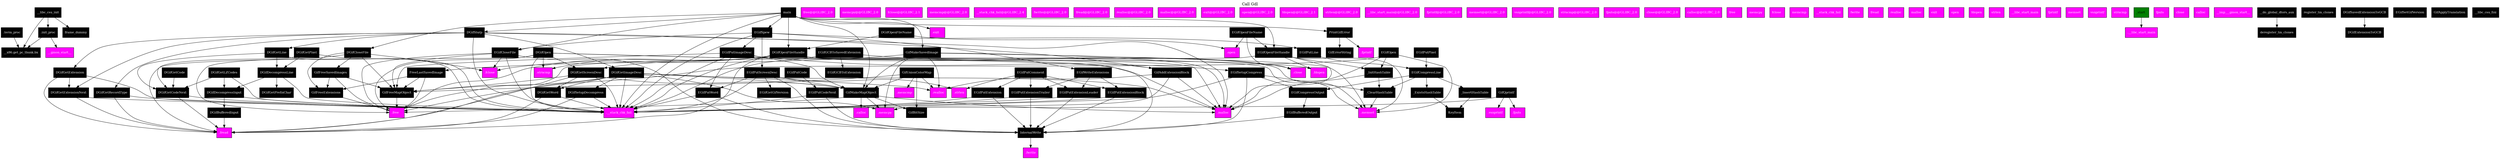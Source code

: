 digraph GRAPH_0 {

  // Generated by Graph::Easy 0.76 at Thu Aug  6 16:55:23 2020

  edge [ arrowhead=normal ];
  graph [ label="Call Gdl", labelloc=top ];
  node [
    fillcolor=white,
    fontsize=11,
    shape=box,
    style=filled ];

  0 [ color="#000000", fillcolor="#000000", fontcolor="#ffffff", label=".init_proc\l" ]
  1 [ color="#000000", fillcolor="#ff00ff", fontcolor="#ffffff", label=".free\l" ]
  10 [ color="#000000", fillcolor="#ff00ff", fontcolor="#ffffff", label=".exit\l" ]
  100 [ color="#000000", fillcolor="#000000", fontcolor="#ffffff", label=".term_proc\l" ]
  101 [ color="#000000", fillcolor="#ff00ff", fontcolor="#ffffff", label="free@@GLIBC_2.0\l" ]
  102 [ color="#000000", fillcolor="#ff00ff", fontcolor="#ffffff", label="memcpy@@GLIBC_2.0\l" ]
  103 [ color="#000000", fillcolor="#ff00ff", fontcolor="#ffffff", label="fclose@@GLIBC_2.1\l" ]
  104 [ color="#000000", fillcolor="#ff00ff", fontcolor="#ffffff", label="memcmp@@GLIBC_2.0\l" ]
  105 [ color="#000000", fillcolor="#ff00ff", fontcolor="#ffffff", label="__stack_chk_fail@@GLIBC_2.4\l" ]
  106 [ color="#000000", fillcolor="#ff00ff", fontcolor="#ffffff", label="fwrite@@GLIBC_2.0\l" ]
  107 [ color="#000000", fillcolor="#ff00ff", fontcolor="#ffffff", label="fread@@GLIBC_2.0\l" ]
  108 [ color="#000000", fillcolor="#ff00ff", fontcolor="#ffffff", label="realloc@@GLIBC_2.0\l" ]
  109 [ color="#000000", fillcolor="#ff00ff", fontcolor="#ffffff", label="malloc@@GLIBC_2.0\l" ]
  11 [ color="#000000", fillcolor="#ff00ff", fontcolor="#ffffff", label=".open\l" ]
  110 [ color="#000000", fillcolor="#ff00ff", fontcolor="#ffffff", label="exit@@GLIBC_2.0\l" ]
  111 [ color="#000000", fillcolor="#ff00ff", fontcolor="#ffffff", label="open@@GLIBC_2.0\l" ]
  112 [ color="#000000", fillcolor="#ff00ff", fontcolor="#ffffff", label="fdopen@@GLIBC_2.1\l" ]
  113 [ color="#000000", fillcolor="#ff00ff", fontcolor="#ffffff", label="strlen@@GLIBC_2.0\l" ]
  114 [ color="#000000", fillcolor="#ff00ff", fontcolor="#ffffff", label="__libc_start_main@@GLIBC_2.0\l" ]
  115 [ color="#000000", fillcolor="#ff00ff", fontcolor="#ffffff", label="fprintf@@GLIBC_2.0\l" ]
  116 [ color="#000000", fillcolor="#ff00ff", fontcolor="#ffffff", label="memset@@GLIBC_2.0\l" ]
  117 [ color="#000000", fillcolor="#ff00ff", fontcolor="#ffffff", label="vsnprintf@@GLIBC_2.0\l" ]
  118 [ color="#000000", fillcolor="#ff00ff", fontcolor="#ffffff", label="strncmp@@GLIBC_2.0\l" ]
  119 [ color="#000000", fillcolor="#ff00ff", fontcolor="#ffffff", label="fputs@@GLIBC_2.0\l" ]
  12 [ color="#000000", fillcolor="#ff00ff", fontcolor="#ffffff", label=".fdopen\l" ]
  120 [ color="#000000", fillcolor="#ff00ff", fontcolor="#ffffff", label="close@@GLIBC_2.0\l" ]
  121 [ color="#000000", fillcolor="#ff00ff", fontcolor="#ffffff", label="calloc@@GLIBC_2.0\l" ]
  122 [ color="#000000", fillcolor="#ff00ff", fontcolor="#ffffff", label="free\l" ]
  123 [ color="#000000", fillcolor="#ff00ff", fontcolor="#ffffff", label="memcpy\l" ]
  124 [ color="#000000", fillcolor="#ff00ff", fontcolor="#ffffff", label="fclose\l" ]
  125 [ color="#000000", fillcolor="#ff00ff", fontcolor="#ffffff", label="memcmp\l" ]
  126 [ color="#000000", fillcolor="#ff00ff", fontcolor="#ffffff", label="__stack_chk_fail\l" ]
  127 [ color="#000000", fillcolor="#ff00ff", fontcolor="#ffffff", label="fwrite\l" ]
  128 [ color="#000000", fillcolor="#ff00ff", fontcolor="#ffffff", label="fread\l" ]
  129 [ color="#000000", fillcolor="#ff00ff", fontcolor="#ffffff", label="realloc\l" ]
  13 [ color="#000000", fillcolor="#ff00ff", fontcolor="#ffffff", label=".strlen\l" ]
  130 [ color="#000000", fillcolor="#ff00ff", fontcolor="#ffffff", label="malloc\l" ]
  131 [ color="#000000", fillcolor="#ff00ff", fontcolor="#ffffff", label="exit\l" ]
  132 [ color="#000000", fillcolor="#ff00ff", fontcolor="#ffffff", label="open\l" ]
  133 [ color="#000000", fillcolor="#ff00ff", fontcolor="#ffffff", label="fdopen\l" ]
  134 [ color="#000000", fillcolor="#ff00ff", fontcolor="#ffffff", label="strlen\l" ]
  135 [ color="#000000", fillcolor="#ff00ff", fontcolor="#ffffff", label="__libc_start_main\l" ]
  136 [ color="#000000", fillcolor="#ff00ff", fontcolor="#ffffff", label="fprintf\l" ]
  137 [ color="#000000", fillcolor="#ff00ff", fontcolor="#ffffff", label="memset\l" ]
  138 [ color="#000000", fillcolor="#ff00ff", fontcolor="#ffffff", label="vsnprintf\l" ]
  139 [ color="#000000", fillcolor="#ff00ff", fontcolor="#ffffff", label="strncmp\l" ]
  14 [ color="#000000", fillcolor="#ff00ff", fontcolor="#ffffff", label=".__libc_start_main\l" ]
  140 [ color="#000000", fillcolor="#ff00ff", fontcolor="#ffffff", label="fputs\l" ]
  141 [ color="#000000", fillcolor="#ff00ff", fontcolor="#ffffff", label="close\l" ]
  142 [ color="#000000", fillcolor="#ff00ff", fontcolor="#ffffff", label="calloc\l" ]
  143 [ color="#000000", fillcolor="#ff00ff", fontcolor="#ffffff", label="__imp___gmon_start__\l" ]
  15 [ color="#000000", fillcolor="#ff00ff", fontcolor="#ffffff", label=".fprintf\l" ]
  16 [ color="#000000", fillcolor="#ff00ff", fontcolor="#ffffff", label=".memset\l" ]
  17 [ color="#000000", fillcolor="#ff00ff", fontcolor="#ffffff", label=".vsnprintf\l" ]
  18 [ color="#000000", fillcolor="#ff00ff", fontcolor="#ffffff", label=".strncmp\l" ]
  19 [ color="#000000", fillcolor="#ff00ff", fontcolor="#ffffff", label=".fputs\l" ]
  2 [ color="#000000", fillcolor="#ff00ff", fontcolor="#ffffff", label=".memcpy\l" ]
  20 [ color="#000000", fillcolor="#ff00ff", fontcolor="#ffffff", label=".close\l" ]
  21 [ color="#000000", fillcolor="#ff00ff", fontcolor="#ffffff", label=".calloc\l" ]
  22 [ color="#000000", fillcolor="#ff00ff", fontcolor="#ffffff", label="__gmon_start__\l" ]
  23 [ color="#000000", fillcolor="#008000", label="_start\l" ]
  24 [ color="#000000", fillcolor="#000000", fontcolor="#ffffff", label="__x86.get_pc_thunk.bx\l" ]
  25 [ color="#000000", fillcolor="#000000", fontcolor="#ffffff", label="deregister_tm_clones\l" ]
  26 [ color="#000000", fillcolor="#000000", fontcolor="#ffffff", label="register_tm_clones\l" ]
  27 [ color="#000000", fillcolor="#000000", fontcolor="#ffffff", label="__do_global_dtors_aux\l" ]
  28 [ color="#000000", fillcolor="#000000", fontcolor="#ffffff", label="frame_dummy\l" ]
  29 [ color="#000000", fillcolor="#000000", fontcolor="#ffffff", label="main\l" ]
  3 [ color="#000000", fillcolor="#ff00ff", fontcolor="#ffffff", label=".fclose\l" ]
  30 [ color="#000000", fillcolor="#000000", fontcolor="#ffffff", label="GifQprintf\l" ]
  31 [ color="#000000", fillcolor="#000000", fontcolor="#ffffff", label="PrintGifError\l" ]
  32 [ color="#000000", fillcolor="#000000", fontcolor="#ffffff", label="DGifOpenFileName\l" ]
  33 [ color="#000000", fillcolor="#000000", fontcolor="#ffffff", label="DGifOpenFileHandle\l" ]
  34 [ color="#000000", fillcolor="#000000", fontcolor="#ffffff", label="DGifOpen\l" ]
  35 [ color="#000000", fillcolor="#000000", fontcolor="#ffffff", label="DGifGetScreenDesc\l" ]
  36 [ color="#000000", fillcolor="#000000", fontcolor="#ffffff", label="DGifGetRecordType\l" ]
  37 [ color="#000000", fillcolor="#000000", fontcolor="#ffffff", label="DGifGetImageDesc\l" ]
  38 [ color="#000000", fillcolor="#000000", fontcolor="#ffffff", label="DGifGetLine\l" ]
  39 [ color="#000000", fillcolor="#000000", fontcolor="#ffffff", label="DGifGetPixel\l" ]
  4 [ color="#000000", fillcolor="#ff00ff", fontcolor="#ffffff", label=".memcmp\l" ]
  40 [ color="#000000", fillcolor="#000000", fontcolor="#ffffff", label="DGifGetExtension\l" ]
  41 [ color="#000000", fillcolor="#000000", fontcolor="#ffffff", label="DGifGetExtensionNext\l" ]
  42 [ color="#000000", fillcolor="#000000", fontcolor="#ffffff", label="DGifExtensionToGCB\l" ]
  43 [ color="#000000", fillcolor="#000000", fontcolor="#ffffff", label="DGifSavedExtensionToGCB\l" ]
  44 [ color="#000000", fillcolor="#000000", fontcolor="#ffffff", label="DGifCloseFile\l" ]
  45 [ color="#000000", fillcolor="#000000", fontcolor="#ffffff", label="DGifGetWord\l" ]
  46 [ color="#000000", fillcolor="#000000", fontcolor="#ffffff", label="DGifGetCode\l" ]
  47 [ color="#000000", fillcolor="#000000", fontcolor="#ffffff", label="DGifGetCodeNext\l" ]
  48 [ color="#000000", fillcolor="#000000", fontcolor="#ffffff", label="DGifSetupDecompress\l" ]
  49 [ color="#000000", fillcolor="#000000", fontcolor="#ffffff", label="DGifDecompressLine\l" ]
  5 [ color="#000000", fillcolor="#ff00ff", fontcolor="#ffffff", label=".__stack_chk_fail\l" ]
  50 [ color="#000000", fillcolor="#000000", fontcolor="#ffffff", label="DGifGetPrefixChar\l" ]
  51 [ color="#000000", fillcolor="#000000", fontcolor="#ffffff", label="DGifGetLZCodes\l" ]
  52 [ color="#000000", fillcolor="#000000", fontcolor="#ffffff", label="DGifDecompressInput\l" ]
  53 [ color="#000000", fillcolor="#000000", fontcolor="#ffffff", label="DGifBufferedInput\l" ]
  54 [ color="#000000", fillcolor="#000000", fontcolor="#ffffff", label="DGifSlurp\l" ]
  55 [ color="#000000", fillcolor="#000000", fontcolor="#ffffff", label="EGifOpenFileName\l" ]
  56 [ color="#000000", fillcolor="#000000", fontcolor="#ffffff", label="EGifOpenFileHandle\l" ]
  57 [ color="#000000", fillcolor="#000000", fontcolor="#ffffff", label="EGifOpen\l" ]
  58 [ color="#000000", fillcolor="#000000", fontcolor="#ffffff", label="EGifGetGifVersion\l" ]
  59 [ color="#000000", fillcolor="#000000", fontcolor="#ffffff", label="EGifSetGifVersion\l" ]
  6 [ color="#000000", fillcolor="#ff00ff", fontcolor="#ffffff", label=".fwrite\l" ]
  60 [ color="#000000", fillcolor="#000000", fontcolor="#ffffff", label="InternalWrite\l" ]
  61 [ color="#000000", fillcolor="#000000", fontcolor="#ffffff", label="EGifPutScreenDesc\l" ]
  62 [ color="#000000", fillcolor="#000000", fontcolor="#ffffff", label="EGifPutImageDesc\l" ]
  63 [ color="#000000", fillcolor="#000000", fontcolor="#ffffff", label="EGifPutLine\l" ]
  64 [ color="#000000", fillcolor="#000000", fontcolor="#ffffff", label="EGifPutPixel\l" ]
  65 [ color="#000000", fillcolor="#000000", fontcolor="#ffffff", label="EGifPutComment\l" ]
  66 [ color="#000000", fillcolor="#000000", fontcolor="#ffffff", label="EGifPutExtensionLeader\l" ]
  67 [ color="#000000", fillcolor="#000000", fontcolor="#ffffff", label="EGifPutExtensionBlock\l" ]
  68 [ color="#000000", fillcolor="#000000", fontcolor="#ffffff", label="EGifPutExtensionTrailer\l" ]
  69 [ color="#000000", fillcolor="#000000", fontcolor="#ffffff", label="EGifPutExtension\l" ]
  7 [ color="#000000", fillcolor="#ff00ff", fontcolor="#ffffff", label=".fread\l" ]
  70 [ color="#000000", fillcolor="#000000", fontcolor="#ffffff", label="EGifGCBToExtension\l" ]
  71 [ color="#000000", fillcolor="#000000", fontcolor="#ffffff", label="EGifGCBToSavedExtension\l" ]
  72 [ color="#000000", fillcolor="#000000", fontcolor="#ffffff", label="EGifPutCode\l" ]
  73 [ color="#000000", fillcolor="#000000", fontcolor="#ffffff", label="EGifPutCodeNext\l" ]
  74 [ color="#000000", fillcolor="#000000", fontcolor="#ffffff", label="EGifCloseFile\l" ]
  75 [ color="#000000", fillcolor="#000000", fontcolor="#ffffff", label="EGifPutWord\l" ]
  76 [ color="#000000", fillcolor="#000000", fontcolor="#ffffff", label="EGifSetupCompress\l" ]
  77 [ color="#000000", fillcolor="#000000", fontcolor="#ffffff", label="EGifCompressLine\l" ]
  78 [ color="#000000", fillcolor="#000000", fontcolor="#ffffff", label="EGifCompressOutput\l" ]
  79 [ color="#000000", fillcolor="#000000", fontcolor="#ffffff", label="EGifBufferedOutput\l" ]
  8 [ color="#000000", fillcolor="#ff00ff", fontcolor="#ffffff", label=".realloc\l" ]
  80 [ color="#000000", fillcolor="#000000", fontcolor="#ffffff", label="EGifWriteExtensions\l" ]
  81 [ color="#000000", fillcolor="#000000", fontcolor="#ffffff", label="EGifSpew\l" ]
  82 [ color="#000000", fillcolor="#000000", fontcolor="#ffffff", label="_InitHashTable\l" ]
  83 [ color="#000000", fillcolor="#000000", fontcolor="#ffffff", label="_ClearHashTable\l" ]
  84 [ color="#000000", fillcolor="#000000", fontcolor="#ffffff", label="_InsertHashTable\l" ]
  85 [ color="#000000", fillcolor="#000000", fontcolor="#ffffff", label="_ExistsHashTable\l" ]
  86 [ color="#000000", fillcolor="#000000", fontcolor="#ffffff", label="KeyItem\l" ]
  87 [ color="#000000", fillcolor="#000000", fontcolor="#ffffff", label="GifBitSize\l" ]
  88 [ color="#000000", fillcolor="#000000", fontcolor="#ffffff", label="GifMakeMapObject\l" ]
  89 [ color="#000000", fillcolor="#000000", fontcolor="#ffffff", label="GifFreeMapObject\l" ]
  9 [ color="#000000", fillcolor="#ff00ff", fontcolor="#ffffff", label=".malloc\l" ]
  90 [ color="#000000", fillcolor="#000000", fontcolor="#ffffff", label="GifUnionColorMap\l" ]
  91 [ color="#000000", fillcolor="#000000", fontcolor="#ffffff", label="GifApplyTranslation\l" ]
  92 [ color="#000000", fillcolor="#000000", fontcolor="#ffffff", label="GifAddExtensionBlock\l" ]
  93 [ color="#000000", fillcolor="#000000", fontcolor="#ffffff", label="GifFreeExtensions\l" ]
  94 [ color="#000000", fillcolor="#000000", fontcolor="#ffffff", label="FreeLastSavedImage\l" ]
  95 [ color="#000000", fillcolor="#000000", fontcolor="#ffffff", label="GifMakeSavedImage\l" ]
  96 [ color="#000000", fillcolor="#000000", fontcolor="#ffffff", label="GifFreeSavedImages\l" ]
  97 [ color="#000000", fillcolor="#000000", fontcolor="#ffffff", label="GifErrorString\l" ]
  98 [ color="#000000", fillcolor="#000000", fontcolor="#ffffff", label="__libc_csu_init\l" ]
  99 [ color="#000000", fillcolor="#000000", fontcolor="#ffffff", label="__libc_csu_fini\l" ]

  0 -> 24 [ color="#000000" ]
  0 -> 22 [ color="#000000" ]
  23 -> 14 [ color="#000000" ]
  27 -> 25 [ color="#000000" ]
  29 -> 95 [ color="#000000" ]
  29 -> 88 [ color="#000000" ]
  29 -> 81 [ color="#000000" ]
  29 -> 74 [ color="#000000" ]
  29 -> 56 [ color="#000000" ]
  29 -> 54 [ color="#000000" ]
  29 -> 5 [ color="#000000" ]
  29 -> 44 [ color="#000000" ]
  29 -> 33 [ color="#000000" ]
  29 -> 31 [ color="#000000" ]
  29 -> 10 [ color="#000000" ]
  30 -> 5 [ color="#000000" ]
  30 -> 19 [ color="#000000" ]
  30 -> 17 [ color="#000000" ]
  31 -> 97 [ color="#000000" ]
  31 -> 15 [ color="#000000" ]
  32 -> 33 [ color="#000000" ]
  32 -> 11 [ color="#000000" ]
  33 -> 9 [ color="#000000" ]
  33 -> 7 [ color="#000000" ]
  33 -> 5 [ color="#000000" ]
  33 -> 35 [ color="#000000" ]
  33 -> 3 [ color="#000000" ]
  33 -> 20 [ color="#000000" ]
  33 -> 18 [ color="#000000" ]
  33 -> 16 [ color="#000000" ]
  33 -> 12 [ color="#000000" ]
  33 -> 1 [ color="#000000" ]
  34 -> 9 [ color="#000000" ]
  34 -> 7 [ color="#000000" ]
  34 -> 5 [ color="#000000" ]
  34 -> 35 [ color="#000000" ]
  34 -> 18 [ color="#000000" ]
  34 -> 16 [ color="#000000" ]
  34 -> 1 [ color="#000000" ]
  35 -> 89 [ color="#000000" ]
  35 -> 88 [ color="#000000" ]
  35 -> 7 [ color="#000000" ]
  35 -> 5 [ color="#000000" ]
  35 -> 45 [ color="#000000" ]
  36 -> 7 [ color="#000000" ]
  36 -> 5 [ color="#000000" ]
  37 -> 9 [ color="#000000" ]
  37 -> 89 [ color="#000000" ]
  37 -> 88 [ color="#000000" ]
  37 -> 8 [ color="#000000" ]
  37 -> 7 [ color="#000000" ]
  37 -> 5 [ color="#000000" ]
  37 -> 48 [ color="#000000" ]
  37 -> 45 [ color="#000000" ]
  37 -> 2 [ color="#000000" ]
  38 -> 5 [ color="#000000" ]
  38 -> 49 [ color="#000000" ]
  38 -> 47 [ color="#000000" ]
  39 -> 5 [ color="#000000" ]
  39 -> 49 [ color="#000000" ]
  39 -> 47 [ color="#000000" ]
  40 -> 7 [ color="#000000" ]
  40 -> 5 [ color="#000000" ]
  40 -> 41 [ color="#000000" ]
  41 -> 7 [ color="#000000" ]
  41 -> 5 [ color="#000000" ]
  43 -> 42 [ color="#000000" ]
  44 -> 96 [ color="#000000" ]
  44 -> 93 [ color="#000000" ]
  44 -> 89 [ color="#000000" ]
  44 -> 3 [ color="#000000" ]
  44 -> 1 [ color="#000000" ]
  45 -> 7 [ color="#000000" ]
  45 -> 5 [ color="#000000" ]
  46 -> 47 [ color="#000000" ]
  47 -> 7 [ color="#000000" ]
  47 -> 5 [ color="#000000" ]
  48 -> 7 [ color="#000000" ]
  48 -> 5 [ color="#000000" ]
  49 -> 52 [ color="#000000" ]
  49 -> 50 [ color="#000000" ]
  49 -> 5 [ color="#000000" ]
  51 -> 52 [ color="#000000" ]
  51 -> 5 [ color="#000000" ]
  51 -> 47 [ color="#000000" ]
  52 -> 53 [ color="#000000" ]
  52 -> 5 [ color="#000000" ]
  53 -> 7 [ color="#000000" ]
  54 -> 92 [ color="#000000" ]
  54 -> 9 [ color="#000000" ]
  54 -> 5 [ color="#000000" ]
  54 -> 41 [ color="#000000" ]
  54 -> 40 [ color="#000000" ]
  54 -> 38 [ color="#000000" ]
  54 -> 37 [ color="#000000" ]
  54 -> 36 [ color="#000000" ]
  55 -> 56 [ color="#000000" ]
  55 -> 20 [ color="#000000" ]
  55 -> 11 [ color="#000000" ]
  56 -> 9 [ color="#000000" ]
  56 -> 82 [ color="#000000" ]
  56 -> 16 [ color="#000000" ]
  56 -> 12 [ color="#000000" ]
  56 -> 1 [ color="#000000" ]
  57 -> 9 [ color="#000000" ]
  57 -> 82 [ color="#000000" ]
  57 -> 16 [ color="#000000" ]
  57 -> 1 [ color="#000000" ]
  60 -> 6 [ color="#000000" ]
  61 -> 88 [ color="#000000" ]
  61 -> 75 [ color="#000000" ]
  61 -> 60 [ color="#000000" ]
  61 -> 58 [ color="#000000" ]
  61 -> 5 [ color="#000000" ]
  61 -> 13 [ color="#000000" ]
  62 -> 89 [ color="#000000" ]
  62 -> 88 [ color="#000000" ]
  62 -> 76 [ color="#000000" ]
  62 -> 75 [ color="#000000" ]
  62 -> 60 [ color="#000000" ]
  62 -> 5 [ color="#000000" ]
  63 -> 77 [ color="#000000" ]
  64 -> 77 [ color="#000000" ]
  65 -> 69 [ color="#000000" ]
  65 -> 68 [ color="#000000" ]
  65 -> 67 [ color="#000000" ]
  65 -> 66 [ color="#000000" ]
  65 -> 13 [ color="#000000" ]
  66 -> 60 [ color="#000000" ]
  66 -> 5 [ color="#000000" ]
  67 -> 60 [ color="#000000" ]
  67 -> 5 [ color="#000000" ]
  68 -> 60 [ color="#000000" ]
  68 -> 5 [ color="#000000" ]
  69 -> 60 [ color="#000000" ]
  69 -> 5 [ color="#000000" ]
  71 -> 92 [ color="#000000" ]
  71 -> 70 [ color="#000000" ]
  71 -> 5 [ color="#000000" ]
  72 -> 73 [ color="#000000" ]
  73 -> 60 [ color="#000000" ]
  73 -> 5 [ color="#000000" ]
  74 -> 89 [ color="#000000" ]
  74 -> 60 [ color="#000000" ]
  74 -> 5 [ color="#000000" ]
  74 -> 3 [ color="#000000" ]
  74 -> 1 [ color="#000000" ]
  75 -> 60 [ color="#000000" ]
  75 -> 5 [ color="#000000" ]
  76 -> 83 [ color="#000000" ]
  76 -> 78 [ color="#000000" ]
  76 -> 60 [ color="#000000" ]
  76 -> 5 [ color="#000000" ]
  77 -> 85 [ color="#000000" ]
  77 -> 84 [ color="#000000" ]
  77 -> 83 [ color="#000000" ]
  77 -> 78 [ color="#000000" ]
  78 -> 79 [ color="#000000" ]
  79 -> 60 [ color="#000000" ]
  80 -> 68 [ color="#000000" ]
  80 -> 67 [ color="#000000" ]
  80 -> 66 [ color="#000000" ]
  81 -> 80 [ color="#000000" ]
  81 -> 74 [ color="#000000" ]
  81 -> 63 [ color="#000000" ]
  81 -> 62 [ color="#000000" ]
  81 -> 61 [ color="#000000" ]
  81 -> 5 [ color="#000000" ]
  82 -> 9 [ color="#000000" ]
  82 -> 83 [ color="#000000" ]
  83 -> 16 [ color="#000000" ]
  84 -> 86 [ color="#000000" ]
  85 -> 86 [ color="#000000" ]
  88 -> 9 [ color="#000000" ]
  88 -> 87 [ color="#000000" ]
  88 -> 21 [ color="#000000" ]
  88 -> 2 [ color="#000000" ]
  88 -> 1 [ color="#000000" ]
  89 -> 1 [ color="#000000" ]
  90 -> 89 [ color="#000000" ]
  90 -> 88 [ color="#000000" ]
  90 -> 87 [ color="#000000" ]
  90 -> 8 [ color="#000000" ]
  90 -> 4 [ color="#000000" ]
  92 -> 9 [ color="#000000" ]
  92 -> 8 [ color="#000000" ]
  92 -> 2 [ color="#000000" ]
  93 -> 1 [ color="#000000" ]
  94 -> 93 [ color="#000000" ]
  94 -> 89 [ color="#000000" ]
  94 -> 1 [ color="#000000" ]
  95 -> 94 [ color="#000000" ]
  95 -> 9 [ color="#000000" ]
  95 -> 88 [ color="#000000" ]
  95 -> 8 [ color="#000000" ]
  95 -> 2 [ color="#000000" ]
  95 -> 16 [ color="#000000" ]
  96 -> 93 [ color="#000000" ]
  96 -> 89 [ color="#000000" ]
  96 -> 1 [ color="#000000" ]
  98 -> 28 [ color="#000000" ]
  98 -> 24 [ color="#000000" ]
  98 -> 0 [ color="#000000" ]
  100 -> 24 [ color="#000000" ]

}
